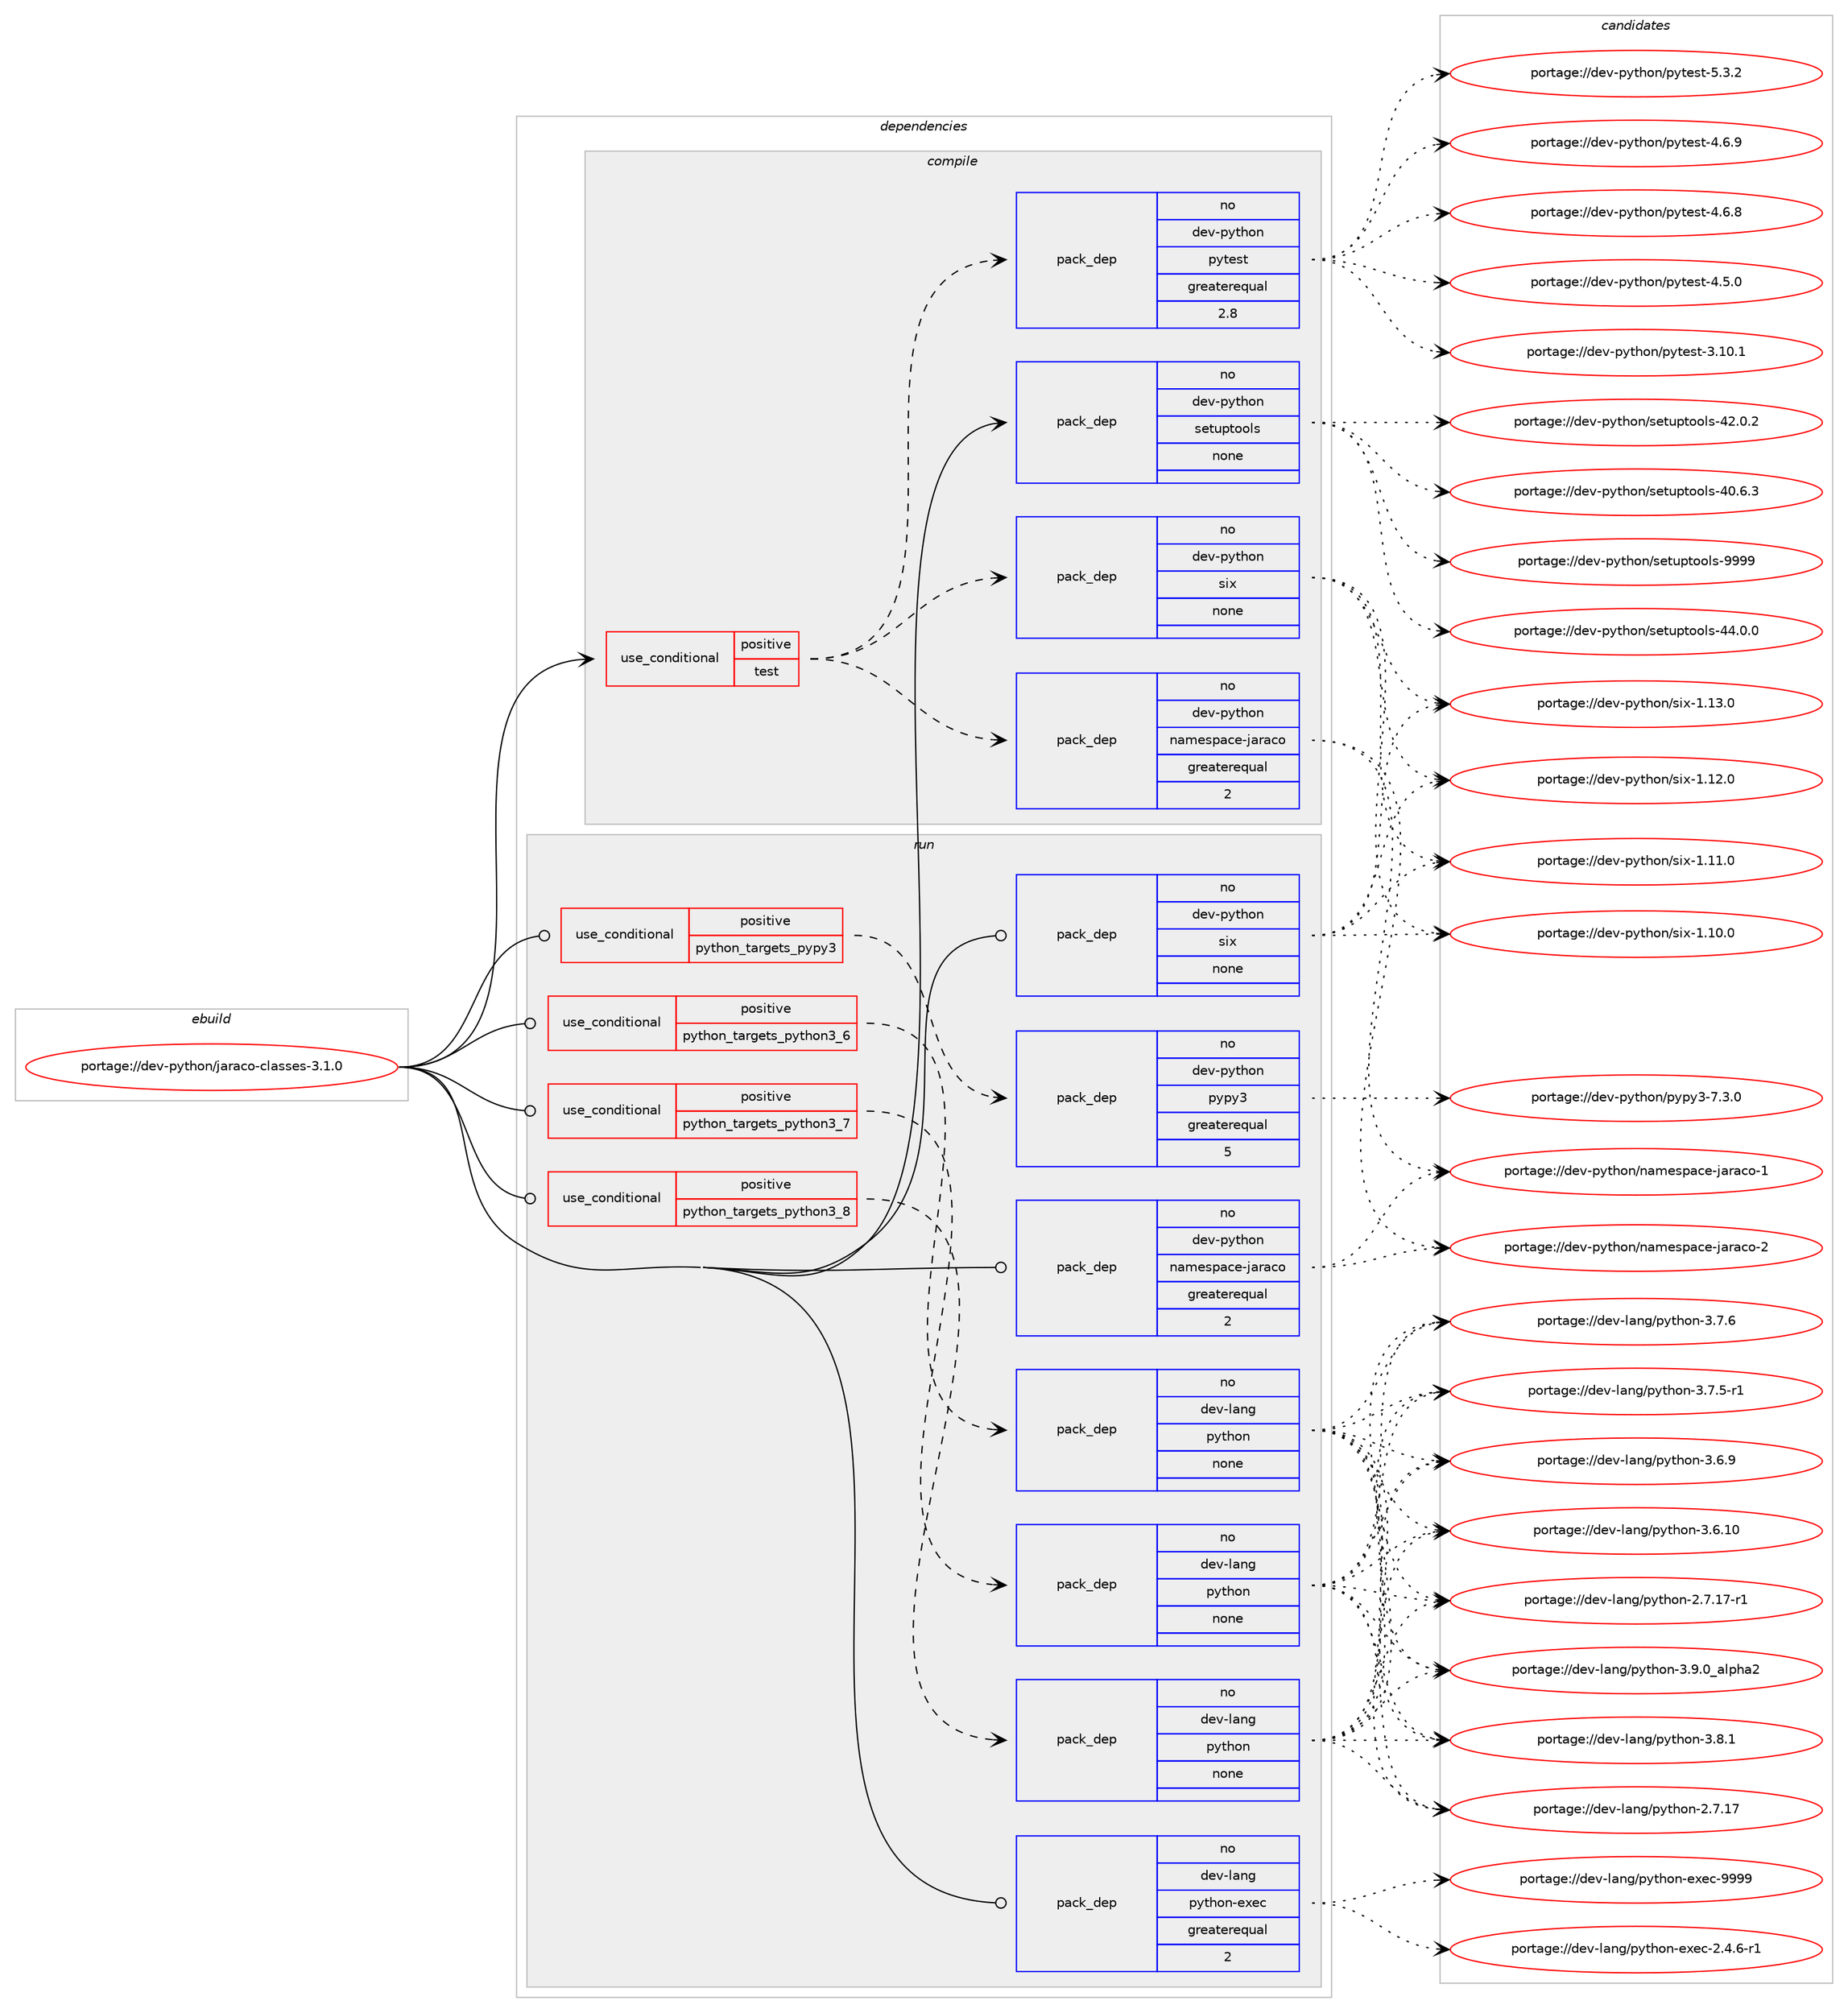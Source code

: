 digraph prolog {

# *************
# Graph options
# *************

newrank=true;
concentrate=true;
compound=true;
graph [rankdir=LR,fontname=Helvetica,fontsize=10,ranksep=1.5];#, ranksep=2.5, nodesep=0.2];
edge  [arrowhead=vee];
node  [fontname=Helvetica,fontsize=10];

# **********
# The ebuild
# **********

subgraph cluster_leftcol {
color=gray;
rank=same;
label=<<i>ebuild</i>>;
id [label="portage://dev-python/jaraco-classes-3.1.0", color=red, width=4, href="../dev-python/jaraco-classes-3.1.0.svg"];
}

# ****************
# The dependencies
# ****************

subgraph cluster_midcol {
color=gray;
label=<<i>dependencies</i>>;
subgraph cluster_compile {
fillcolor="#eeeeee";
style=filled;
label=<<i>compile</i>>;
subgraph cond114246 {
dependency454826 [label=<<TABLE BORDER="0" CELLBORDER="1" CELLSPACING="0" CELLPADDING="4"><TR><TD ROWSPAN="3" CELLPADDING="10">use_conditional</TD></TR><TR><TD>positive</TD></TR><TR><TD>test</TD></TR></TABLE>>, shape=none, color=red];
subgraph pack335597 {
dependency454827 [label=<<TABLE BORDER="0" CELLBORDER="1" CELLSPACING="0" CELLPADDING="4" WIDTH="220"><TR><TD ROWSPAN="6" CELLPADDING="30">pack_dep</TD></TR><TR><TD WIDTH="110">no</TD></TR><TR><TD>dev-python</TD></TR><TR><TD>namespace-jaraco</TD></TR><TR><TD>greaterequal</TD></TR><TR><TD>2</TD></TR></TABLE>>, shape=none, color=blue];
}
dependency454826:e -> dependency454827:w [weight=20,style="dashed",arrowhead="vee"];
subgraph pack335598 {
dependency454828 [label=<<TABLE BORDER="0" CELLBORDER="1" CELLSPACING="0" CELLPADDING="4" WIDTH="220"><TR><TD ROWSPAN="6" CELLPADDING="30">pack_dep</TD></TR><TR><TD WIDTH="110">no</TD></TR><TR><TD>dev-python</TD></TR><TR><TD>six</TD></TR><TR><TD>none</TD></TR><TR><TD></TD></TR></TABLE>>, shape=none, color=blue];
}
dependency454826:e -> dependency454828:w [weight=20,style="dashed",arrowhead="vee"];
subgraph pack335599 {
dependency454829 [label=<<TABLE BORDER="0" CELLBORDER="1" CELLSPACING="0" CELLPADDING="4" WIDTH="220"><TR><TD ROWSPAN="6" CELLPADDING="30">pack_dep</TD></TR><TR><TD WIDTH="110">no</TD></TR><TR><TD>dev-python</TD></TR><TR><TD>pytest</TD></TR><TR><TD>greaterequal</TD></TR><TR><TD>2.8</TD></TR></TABLE>>, shape=none, color=blue];
}
dependency454826:e -> dependency454829:w [weight=20,style="dashed",arrowhead="vee"];
}
id:e -> dependency454826:w [weight=20,style="solid",arrowhead="vee"];
subgraph pack335600 {
dependency454830 [label=<<TABLE BORDER="0" CELLBORDER="1" CELLSPACING="0" CELLPADDING="4" WIDTH="220"><TR><TD ROWSPAN="6" CELLPADDING="30">pack_dep</TD></TR><TR><TD WIDTH="110">no</TD></TR><TR><TD>dev-python</TD></TR><TR><TD>setuptools</TD></TR><TR><TD>none</TD></TR><TR><TD></TD></TR></TABLE>>, shape=none, color=blue];
}
id:e -> dependency454830:w [weight=20,style="solid",arrowhead="vee"];
}
subgraph cluster_compileandrun {
fillcolor="#eeeeee";
style=filled;
label=<<i>compile and run</i>>;
}
subgraph cluster_run {
fillcolor="#eeeeee";
style=filled;
label=<<i>run</i>>;
subgraph cond114247 {
dependency454831 [label=<<TABLE BORDER="0" CELLBORDER="1" CELLSPACING="0" CELLPADDING="4"><TR><TD ROWSPAN="3" CELLPADDING="10">use_conditional</TD></TR><TR><TD>positive</TD></TR><TR><TD>python_targets_pypy3</TD></TR></TABLE>>, shape=none, color=red];
subgraph pack335601 {
dependency454832 [label=<<TABLE BORDER="0" CELLBORDER="1" CELLSPACING="0" CELLPADDING="4" WIDTH="220"><TR><TD ROWSPAN="6" CELLPADDING="30">pack_dep</TD></TR><TR><TD WIDTH="110">no</TD></TR><TR><TD>dev-python</TD></TR><TR><TD>pypy3</TD></TR><TR><TD>greaterequal</TD></TR><TR><TD>5</TD></TR></TABLE>>, shape=none, color=blue];
}
dependency454831:e -> dependency454832:w [weight=20,style="dashed",arrowhead="vee"];
}
id:e -> dependency454831:w [weight=20,style="solid",arrowhead="odot"];
subgraph cond114248 {
dependency454833 [label=<<TABLE BORDER="0" CELLBORDER="1" CELLSPACING="0" CELLPADDING="4"><TR><TD ROWSPAN="3" CELLPADDING="10">use_conditional</TD></TR><TR><TD>positive</TD></TR><TR><TD>python_targets_python3_6</TD></TR></TABLE>>, shape=none, color=red];
subgraph pack335602 {
dependency454834 [label=<<TABLE BORDER="0" CELLBORDER="1" CELLSPACING="0" CELLPADDING="4" WIDTH="220"><TR><TD ROWSPAN="6" CELLPADDING="30">pack_dep</TD></TR><TR><TD WIDTH="110">no</TD></TR><TR><TD>dev-lang</TD></TR><TR><TD>python</TD></TR><TR><TD>none</TD></TR><TR><TD></TD></TR></TABLE>>, shape=none, color=blue];
}
dependency454833:e -> dependency454834:w [weight=20,style="dashed",arrowhead="vee"];
}
id:e -> dependency454833:w [weight=20,style="solid",arrowhead="odot"];
subgraph cond114249 {
dependency454835 [label=<<TABLE BORDER="0" CELLBORDER="1" CELLSPACING="0" CELLPADDING="4"><TR><TD ROWSPAN="3" CELLPADDING="10">use_conditional</TD></TR><TR><TD>positive</TD></TR><TR><TD>python_targets_python3_7</TD></TR></TABLE>>, shape=none, color=red];
subgraph pack335603 {
dependency454836 [label=<<TABLE BORDER="0" CELLBORDER="1" CELLSPACING="0" CELLPADDING="4" WIDTH="220"><TR><TD ROWSPAN="6" CELLPADDING="30">pack_dep</TD></TR><TR><TD WIDTH="110">no</TD></TR><TR><TD>dev-lang</TD></TR><TR><TD>python</TD></TR><TR><TD>none</TD></TR><TR><TD></TD></TR></TABLE>>, shape=none, color=blue];
}
dependency454835:e -> dependency454836:w [weight=20,style="dashed",arrowhead="vee"];
}
id:e -> dependency454835:w [weight=20,style="solid",arrowhead="odot"];
subgraph cond114250 {
dependency454837 [label=<<TABLE BORDER="0" CELLBORDER="1" CELLSPACING="0" CELLPADDING="4"><TR><TD ROWSPAN="3" CELLPADDING="10">use_conditional</TD></TR><TR><TD>positive</TD></TR><TR><TD>python_targets_python3_8</TD></TR></TABLE>>, shape=none, color=red];
subgraph pack335604 {
dependency454838 [label=<<TABLE BORDER="0" CELLBORDER="1" CELLSPACING="0" CELLPADDING="4" WIDTH="220"><TR><TD ROWSPAN="6" CELLPADDING="30">pack_dep</TD></TR><TR><TD WIDTH="110">no</TD></TR><TR><TD>dev-lang</TD></TR><TR><TD>python</TD></TR><TR><TD>none</TD></TR><TR><TD></TD></TR></TABLE>>, shape=none, color=blue];
}
dependency454837:e -> dependency454838:w [weight=20,style="dashed",arrowhead="vee"];
}
id:e -> dependency454837:w [weight=20,style="solid",arrowhead="odot"];
subgraph pack335605 {
dependency454839 [label=<<TABLE BORDER="0" CELLBORDER="1" CELLSPACING="0" CELLPADDING="4" WIDTH="220"><TR><TD ROWSPAN="6" CELLPADDING="30">pack_dep</TD></TR><TR><TD WIDTH="110">no</TD></TR><TR><TD>dev-lang</TD></TR><TR><TD>python-exec</TD></TR><TR><TD>greaterequal</TD></TR><TR><TD>2</TD></TR></TABLE>>, shape=none, color=blue];
}
id:e -> dependency454839:w [weight=20,style="solid",arrowhead="odot"];
subgraph pack335606 {
dependency454840 [label=<<TABLE BORDER="0" CELLBORDER="1" CELLSPACING="0" CELLPADDING="4" WIDTH="220"><TR><TD ROWSPAN="6" CELLPADDING="30">pack_dep</TD></TR><TR><TD WIDTH="110">no</TD></TR><TR><TD>dev-python</TD></TR><TR><TD>namespace-jaraco</TD></TR><TR><TD>greaterequal</TD></TR><TR><TD>2</TD></TR></TABLE>>, shape=none, color=blue];
}
id:e -> dependency454840:w [weight=20,style="solid",arrowhead="odot"];
subgraph pack335607 {
dependency454841 [label=<<TABLE BORDER="0" CELLBORDER="1" CELLSPACING="0" CELLPADDING="4" WIDTH="220"><TR><TD ROWSPAN="6" CELLPADDING="30">pack_dep</TD></TR><TR><TD WIDTH="110">no</TD></TR><TR><TD>dev-python</TD></TR><TR><TD>six</TD></TR><TR><TD>none</TD></TR><TR><TD></TD></TR></TABLE>>, shape=none, color=blue];
}
id:e -> dependency454841:w [weight=20,style="solid",arrowhead="odot"];
}
}

# **************
# The candidates
# **************

subgraph cluster_choices {
rank=same;
color=gray;
label=<<i>candidates</i>>;

subgraph choice335597 {
color=black;
nodesep=1;
choice1001011184511212111610411111047110971091011151129799101451069711497991114550 [label="portage://dev-python/namespace-jaraco-2", color=red, width=4,href="../dev-python/namespace-jaraco-2.svg"];
choice1001011184511212111610411111047110971091011151129799101451069711497991114549 [label="portage://dev-python/namespace-jaraco-1", color=red, width=4,href="../dev-python/namespace-jaraco-1.svg"];
dependency454827:e -> choice1001011184511212111610411111047110971091011151129799101451069711497991114550:w [style=dotted,weight="100"];
dependency454827:e -> choice1001011184511212111610411111047110971091011151129799101451069711497991114549:w [style=dotted,weight="100"];
}
subgraph choice335598 {
color=black;
nodesep=1;
choice100101118451121211161041111104711510512045494649514648 [label="portage://dev-python/six-1.13.0", color=red, width=4,href="../dev-python/six-1.13.0.svg"];
choice100101118451121211161041111104711510512045494649504648 [label="portage://dev-python/six-1.12.0", color=red, width=4,href="../dev-python/six-1.12.0.svg"];
choice100101118451121211161041111104711510512045494649494648 [label="portage://dev-python/six-1.11.0", color=red, width=4,href="../dev-python/six-1.11.0.svg"];
choice100101118451121211161041111104711510512045494649484648 [label="portage://dev-python/six-1.10.0", color=red, width=4,href="../dev-python/six-1.10.0.svg"];
dependency454828:e -> choice100101118451121211161041111104711510512045494649514648:w [style=dotted,weight="100"];
dependency454828:e -> choice100101118451121211161041111104711510512045494649504648:w [style=dotted,weight="100"];
dependency454828:e -> choice100101118451121211161041111104711510512045494649494648:w [style=dotted,weight="100"];
dependency454828:e -> choice100101118451121211161041111104711510512045494649484648:w [style=dotted,weight="100"];
}
subgraph choice335599 {
color=black;
nodesep=1;
choice1001011184511212111610411111047112121116101115116455346514650 [label="portage://dev-python/pytest-5.3.2", color=red, width=4,href="../dev-python/pytest-5.3.2.svg"];
choice1001011184511212111610411111047112121116101115116455246544657 [label="portage://dev-python/pytest-4.6.9", color=red, width=4,href="../dev-python/pytest-4.6.9.svg"];
choice1001011184511212111610411111047112121116101115116455246544656 [label="portage://dev-python/pytest-4.6.8", color=red, width=4,href="../dev-python/pytest-4.6.8.svg"];
choice1001011184511212111610411111047112121116101115116455246534648 [label="portage://dev-python/pytest-4.5.0", color=red, width=4,href="../dev-python/pytest-4.5.0.svg"];
choice100101118451121211161041111104711212111610111511645514649484649 [label="portage://dev-python/pytest-3.10.1", color=red, width=4,href="../dev-python/pytest-3.10.1.svg"];
dependency454829:e -> choice1001011184511212111610411111047112121116101115116455346514650:w [style=dotted,weight="100"];
dependency454829:e -> choice1001011184511212111610411111047112121116101115116455246544657:w [style=dotted,weight="100"];
dependency454829:e -> choice1001011184511212111610411111047112121116101115116455246544656:w [style=dotted,weight="100"];
dependency454829:e -> choice1001011184511212111610411111047112121116101115116455246534648:w [style=dotted,weight="100"];
dependency454829:e -> choice100101118451121211161041111104711212111610111511645514649484649:w [style=dotted,weight="100"];
}
subgraph choice335600 {
color=black;
nodesep=1;
choice10010111845112121116104111110471151011161171121161111111081154557575757 [label="portage://dev-python/setuptools-9999", color=red, width=4,href="../dev-python/setuptools-9999.svg"];
choice100101118451121211161041111104711510111611711211611111110811545525246484648 [label="portage://dev-python/setuptools-44.0.0", color=red, width=4,href="../dev-python/setuptools-44.0.0.svg"];
choice100101118451121211161041111104711510111611711211611111110811545525046484650 [label="portage://dev-python/setuptools-42.0.2", color=red, width=4,href="../dev-python/setuptools-42.0.2.svg"];
choice100101118451121211161041111104711510111611711211611111110811545524846544651 [label="portage://dev-python/setuptools-40.6.3", color=red, width=4,href="../dev-python/setuptools-40.6.3.svg"];
dependency454830:e -> choice10010111845112121116104111110471151011161171121161111111081154557575757:w [style=dotted,weight="100"];
dependency454830:e -> choice100101118451121211161041111104711510111611711211611111110811545525246484648:w [style=dotted,weight="100"];
dependency454830:e -> choice100101118451121211161041111104711510111611711211611111110811545525046484650:w [style=dotted,weight="100"];
dependency454830:e -> choice100101118451121211161041111104711510111611711211611111110811545524846544651:w [style=dotted,weight="100"];
}
subgraph choice335601 {
color=black;
nodesep=1;
choice100101118451121211161041111104711212111212151455546514648 [label="portage://dev-python/pypy3-7.3.0", color=red, width=4,href="../dev-python/pypy3-7.3.0.svg"];
dependency454832:e -> choice100101118451121211161041111104711212111212151455546514648:w [style=dotted,weight="100"];
}
subgraph choice335602 {
color=black;
nodesep=1;
choice10010111845108971101034711212111610411111045514657464895971081121049750 [label="portage://dev-lang/python-3.9.0_alpha2", color=red, width=4,href="../dev-lang/python-3.9.0_alpha2.svg"];
choice100101118451089711010347112121116104111110455146564649 [label="portage://dev-lang/python-3.8.1", color=red, width=4,href="../dev-lang/python-3.8.1.svg"];
choice100101118451089711010347112121116104111110455146554654 [label="portage://dev-lang/python-3.7.6", color=red, width=4,href="../dev-lang/python-3.7.6.svg"];
choice1001011184510897110103471121211161041111104551465546534511449 [label="portage://dev-lang/python-3.7.5-r1", color=red, width=4,href="../dev-lang/python-3.7.5-r1.svg"];
choice100101118451089711010347112121116104111110455146544657 [label="portage://dev-lang/python-3.6.9", color=red, width=4,href="../dev-lang/python-3.6.9.svg"];
choice10010111845108971101034711212111610411111045514654464948 [label="portage://dev-lang/python-3.6.10", color=red, width=4,href="../dev-lang/python-3.6.10.svg"];
choice100101118451089711010347112121116104111110455046554649554511449 [label="portage://dev-lang/python-2.7.17-r1", color=red, width=4,href="../dev-lang/python-2.7.17-r1.svg"];
choice10010111845108971101034711212111610411111045504655464955 [label="portage://dev-lang/python-2.7.17", color=red, width=4,href="../dev-lang/python-2.7.17.svg"];
dependency454834:e -> choice10010111845108971101034711212111610411111045514657464895971081121049750:w [style=dotted,weight="100"];
dependency454834:e -> choice100101118451089711010347112121116104111110455146564649:w [style=dotted,weight="100"];
dependency454834:e -> choice100101118451089711010347112121116104111110455146554654:w [style=dotted,weight="100"];
dependency454834:e -> choice1001011184510897110103471121211161041111104551465546534511449:w [style=dotted,weight="100"];
dependency454834:e -> choice100101118451089711010347112121116104111110455146544657:w [style=dotted,weight="100"];
dependency454834:e -> choice10010111845108971101034711212111610411111045514654464948:w [style=dotted,weight="100"];
dependency454834:e -> choice100101118451089711010347112121116104111110455046554649554511449:w [style=dotted,weight="100"];
dependency454834:e -> choice10010111845108971101034711212111610411111045504655464955:w [style=dotted,weight="100"];
}
subgraph choice335603 {
color=black;
nodesep=1;
choice10010111845108971101034711212111610411111045514657464895971081121049750 [label="portage://dev-lang/python-3.9.0_alpha2", color=red, width=4,href="../dev-lang/python-3.9.0_alpha2.svg"];
choice100101118451089711010347112121116104111110455146564649 [label="portage://dev-lang/python-3.8.1", color=red, width=4,href="../dev-lang/python-3.8.1.svg"];
choice100101118451089711010347112121116104111110455146554654 [label="portage://dev-lang/python-3.7.6", color=red, width=4,href="../dev-lang/python-3.7.6.svg"];
choice1001011184510897110103471121211161041111104551465546534511449 [label="portage://dev-lang/python-3.7.5-r1", color=red, width=4,href="../dev-lang/python-3.7.5-r1.svg"];
choice100101118451089711010347112121116104111110455146544657 [label="portage://dev-lang/python-3.6.9", color=red, width=4,href="../dev-lang/python-3.6.9.svg"];
choice10010111845108971101034711212111610411111045514654464948 [label="portage://dev-lang/python-3.6.10", color=red, width=4,href="../dev-lang/python-3.6.10.svg"];
choice100101118451089711010347112121116104111110455046554649554511449 [label="portage://dev-lang/python-2.7.17-r1", color=red, width=4,href="../dev-lang/python-2.7.17-r1.svg"];
choice10010111845108971101034711212111610411111045504655464955 [label="portage://dev-lang/python-2.7.17", color=red, width=4,href="../dev-lang/python-2.7.17.svg"];
dependency454836:e -> choice10010111845108971101034711212111610411111045514657464895971081121049750:w [style=dotted,weight="100"];
dependency454836:e -> choice100101118451089711010347112121116104111110455146564649:w [style=dotted,weight="100"];
dependency454836:e -> choice100101118451089711010347112121116104111110455146554654:w [style=dotted,weight="100"];
dependency454836:e -> choice1001011184510897110103471121211161041111104551465546534511449:w [style=dotted,weight="100"];
dependency454836:e -> choice100101118451089711010347112121116104111110455146544657:w [style=dotted,weight="100"];
dependency454836:e -> choice10010111845108971101034711212111610411111045514654464948:w [style=dotted,weight="100"];
dependency454836:e -> choice100101118451089711010347112121116104111110455046554649554511449:w [style=dotted,weight="100"];
dependency454836:e -> choice10010111845108971101034711212111610411111045504655464955:w [style=dotted,weight="100"];
}
subgraph choice335604 {
color=black;
nodesep=1;
choice10010111845108971101034711212111610411111045514657464895971081121049750 [label="portage://dev-lang/python-3.9.0_alpha2", color=red, width=4,href="../dev-lang/python-3.9.0_alpha2.svg"];
choice100101118451089711010347112121116104111110455146564649 [label="portage://dev-lang/python-3.8.1", color=red, width=4,href="../dev-lang/python-3.8.1.svg"];
choice100101118451089711010347112121116104111110455146554654 [label="portage://dev-lang/python-3.7.6", color=red, width=4,href="../dev-lang/python-3.7.6.svg"];
choice1001011184510897110103471121211161041111104551465546534511449 [label="portage://dev-lang/python-3.7.5-r1", color=red, width=4,href="../dev-lang/python-3.7.5-r1.svg"];
choice100101118451089711010347112121116104111110455146544657 [label="portage://dev-lang/python-3.6.9", color=red, width=4,href="../dev-lang/python-3.6.9.svg"];
choice10010111845108971101034711212111610411111045514654464948 [label="portage://dev-lang/python-3.6.10", color=red, width=4,href="../dev-lang/python-3.6.10.svg"];
choice100101118451089711010347112121116104111110455046554649554511449 [label="portage://dev-lang/python-2.7.17-r1", color=red, width=4,href="../dev-lang/python-2.7.17-r1.svg"];
choice10010111845108971101034711212111610411111045504655464955 [label="portage://dev-lang/python-2.7.17", color=red, width=4,href="../dev-lang/python-2.7.17.svg"];
dependency454838:e -> choice10010111845108971101034711212111610411111045514657464895971081121049750:w [style=dotted,weight="100"];
dependency454838:e -> choice100101118451089711010347112121116104111110455146564649:w [style=dotted,weight="100"];
dependency454838:e -> choice100101118451089711010347112121116104111110455146554654:w [style=dotted,weight="100"];
dependency454838:e -> choice1001011184510897110103471121211161041111104551465546534511449:w [style=dotted,weight="100"];
dependency454838:e -> choice100101118451089711010347112121116104111110455146544657:w [style=dotted,weight="100"];
dependency454838:e -> choice10010111845108971101034711212111610411111045514654464948:w [style=dotted,weight="100"];
dependency454838:e -> choice100101118451089711010347112121116104111110455046554649554511449:w [style=dotted,weight="100"];
dependency454838:e -> choice10010111845108971101034711212111610411111045504655464955:w [style=dotted,weight="100"];
}
subgraph choice335605 {
color=black;
nodesep=1;
choice10010111845108971101034711212111610411111045101120101994557575757 [label="portage://dev-lang/python-exec-9999", color=red, width=4,href="../dev-lang/python-exec-9999.svg"];
choice10010111845108971101034711212111610411111045101120101994550465246544511449 [label="portage://dev-lang/python-exec-2.4.6-r1", color=red, width=4,href="../dev-lang/python-exec-2.4.6-r1.svg"];
dependency454839:e -> choice10010111845108971101034711212111610411111045101120101994557575757:w [style=dotted,weight="100"];
dependency454839:e -> choice10010111845108971101034711212111610411111045101120101994550465246544511449:w [style=dotted,weight="100"];
}
subgraph choice335606 {
color=black;
nodesep=1;
choice1001011184511212111610411111047110971091011151129799101451069711497991114550 [label="portage://dev-python/namespace-jaraco-2", color=red, width=4,href="../dev-python/namespace-jaraco-2.svg"];
choice1001011184511212111610411111047110971091011151129799101451069711497991114549 [label="portage://dev-python/namespace-jaraco-1", color=red, width=4,href="../dev-python/namespace-jaraco-1.svg"];
dependency454840:e -> choice1001011184511212111610411111047110971091011151129799101451069711497991114550:w [style=dotted,weight="100"];
dependency454840:e -> choice1001011184511212111610411111047110971091011151129799101451069711497991114549:w [style=dotted,weight="100"];
}
subgraph choice335607 {
color=black;
nodesep=1;
choice100101118451121211161041111104711510512045494649514648 [label="portage://dev-python/six-1.13.0", color=red, width=4,href="../dev-python/six-1.13.0.svg"];
choice100101118451121211161041111104711510512045494649504648 [label="portage://dev-python/six-1.12.0", color=red, width=4,href="../dev-python/six-1.12.0.svg"];
choice100101118451121211161041111104711510512045494649494648 [label="portage://dev-python/six-1.11.0", color=red, width=4,href="../dev-python/six-1.11.0.svg"];
choice100101118451121211161041111104711510512045494649484648 [label="portage://dev-python/six-1.10.0", color=red, width=4,href="../dev-python/six-1.10.0.svg"];
dependency454841:e -> choice100101118451121211161041111104711510512045494649514648:w [style=dotted,weight="100"];
dependency454841:e -> choice100101118451121211161041111104711510512045494649504648:w [style=dotted,weight="100"];
dependency454841:e -> choice100101118451121211161041111104711510512045494649494648:w [style=dotted,weight="100"];
dependency454841:e -> choice100101118451121211161041111104711510512045494649484648:w [style=dotted,weight="100"];
}
}

}

